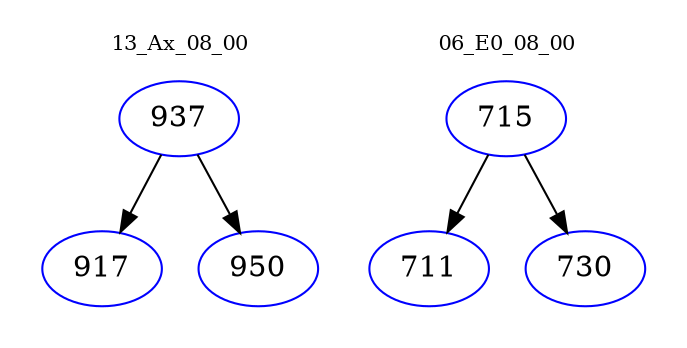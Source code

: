 digraph{
subgraph cluster_0 {
color = white
label = "13_Ax_08_00";
fontsize=10;
T0_937 [label="937", color="blue"]
T0_937 -> T0_917 [color="black"]
T0_917 [label="917", color="blue"]
T0_937 -> T0_950 [color="black"]
T0_950 [label="950", color="blue"]
}
subgraph cluster_1 {
color = white
label = "06_E0_08_00";
fontsize=10;
T1_715 [label="715", color="blue"]
T1_715 -> T1_711 [color="black"]
T1_711 [label="711", color="blue"]
T1_715 -> T1_730 [color="black"]
T1_730 [label="730", color="blue"]
}
}
